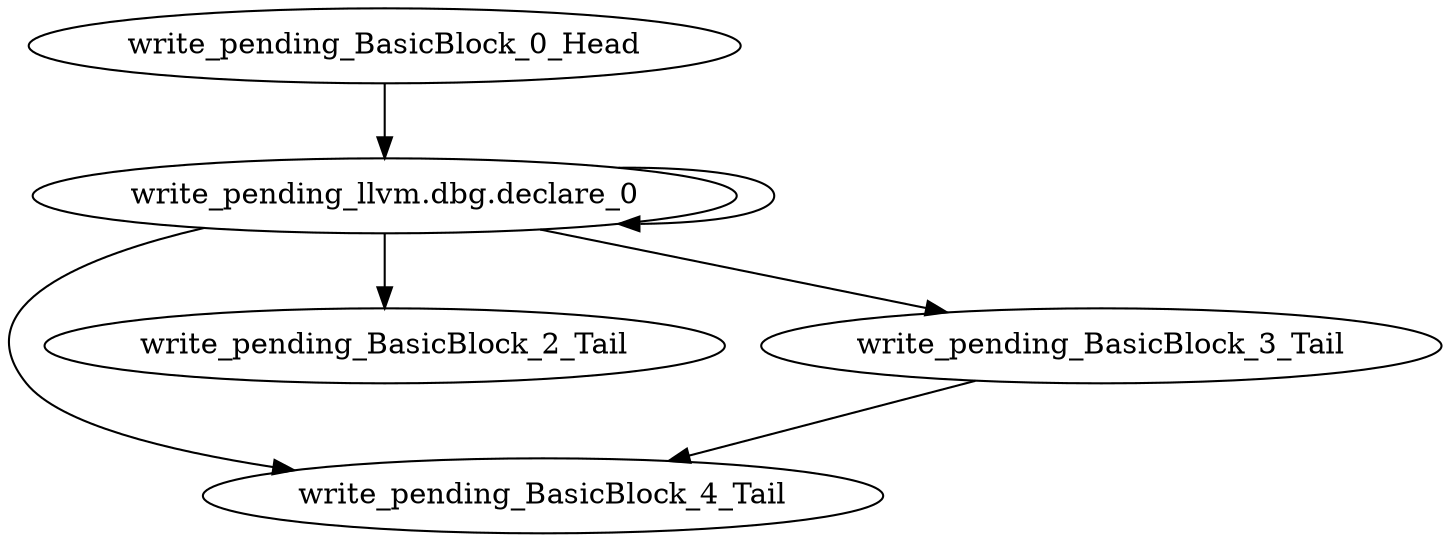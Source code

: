 digraph G {
    "write_pending_BasicBlock_0_Head" -> "write_pending_llvm.dbg.declare_0"
    "write_pending_llvm.dbg.declare_0" -> "write_pending_BasicBlock_4_Tail"
    "write_pending_llvm.dbg.declare_0" -> "write_pending_BasicBlock_2_Tail"
    "write_pending_llvm.dbg.declare_0" -> "write_pending_llvm.dbg.declare_0"
    "write_pending_llvm.dbg.declare_0" -> "write_pending_BasicBlock_3_Tail"
    "write_pending_BasicBlock_3_Tail" -> "write_pending_BasicBlock_4_Tail"
}
